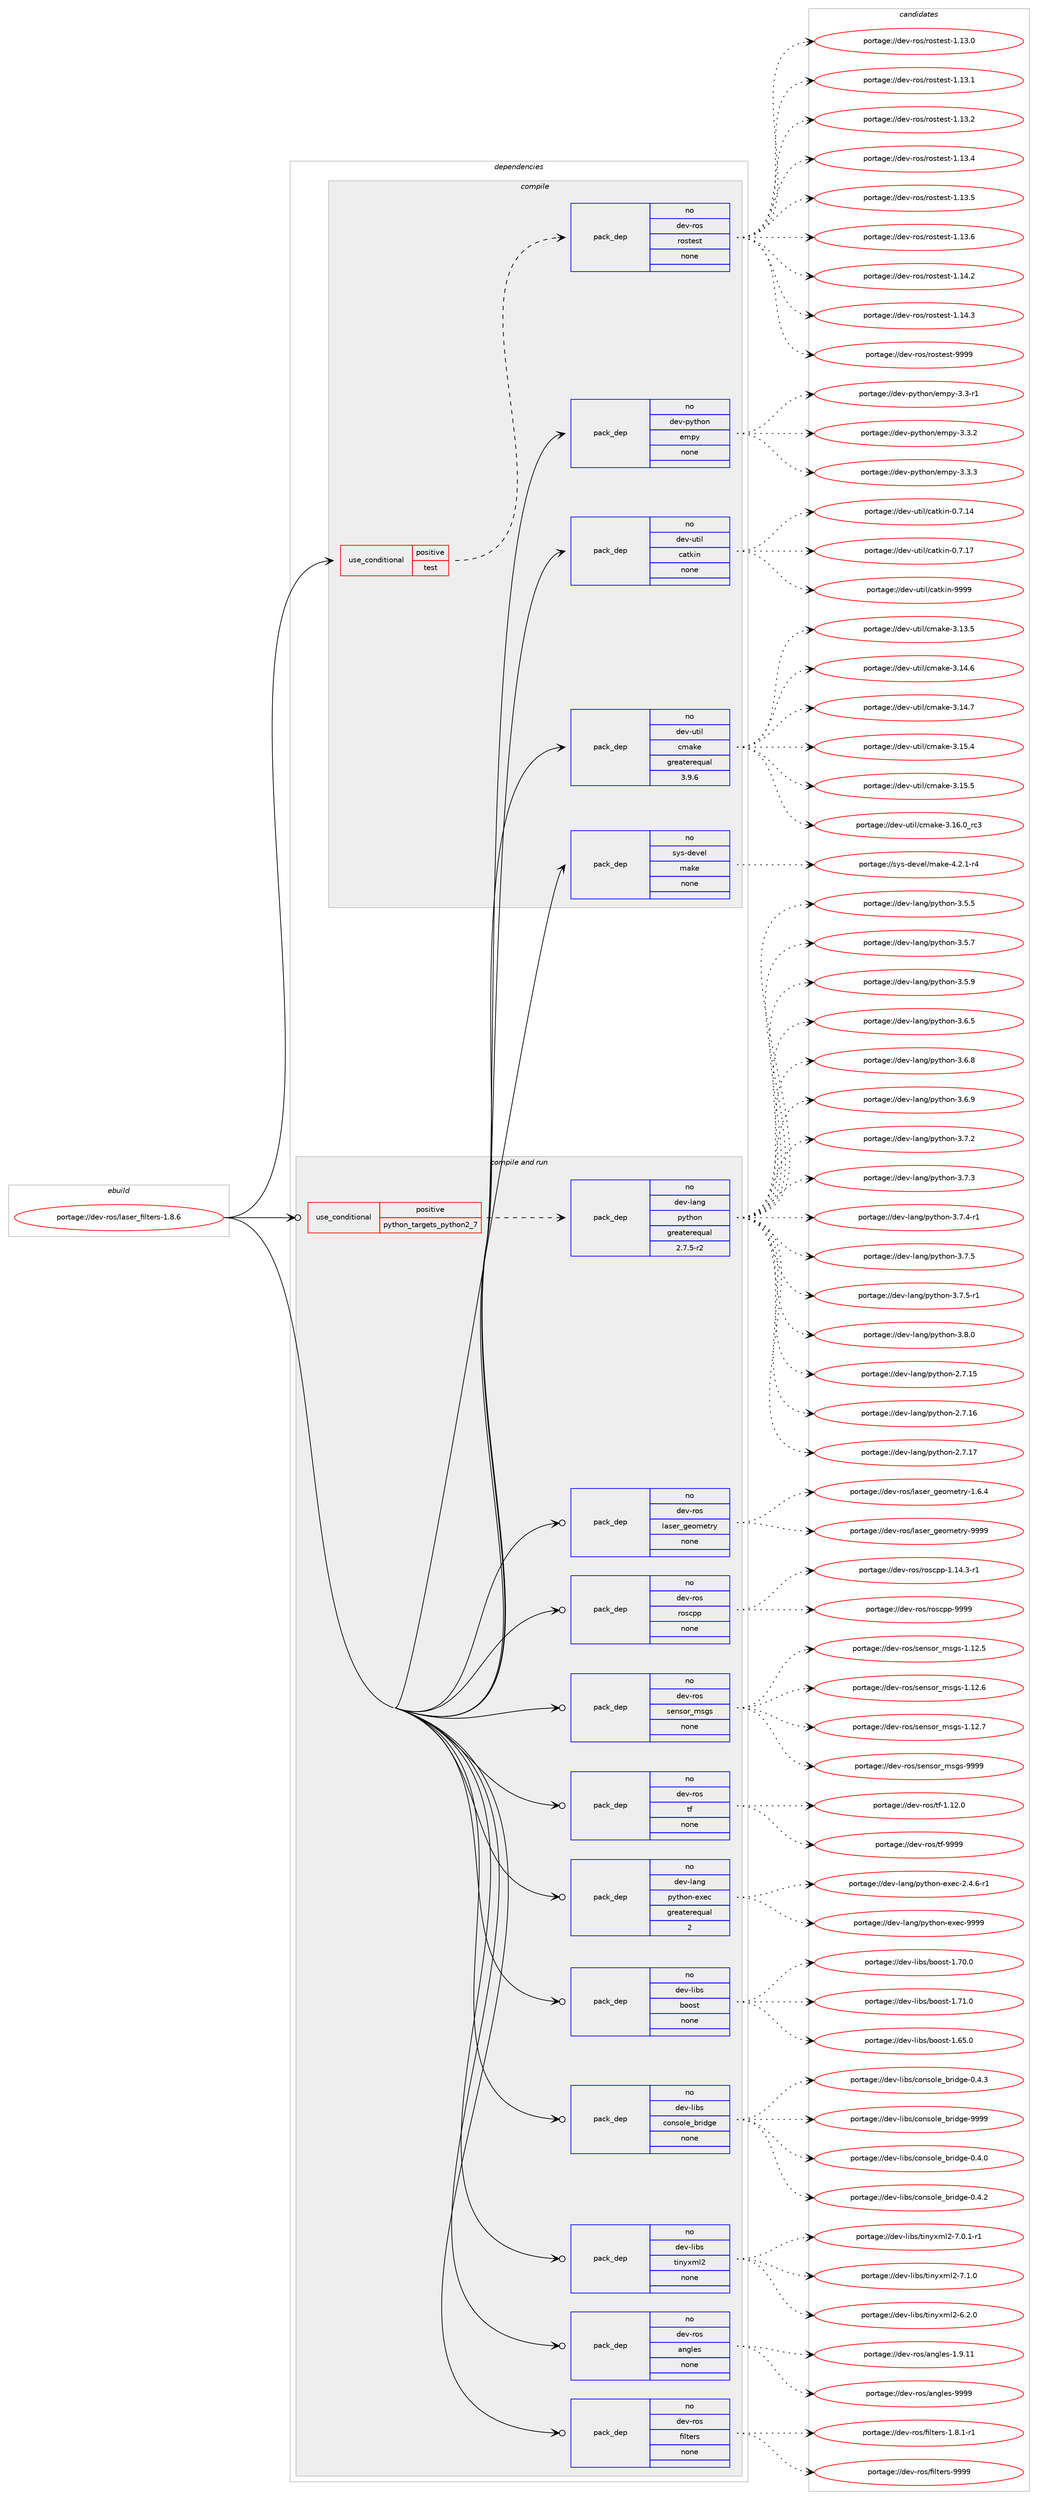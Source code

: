 digraph prolog {

# *************
# Graph options
# *************

newrank=true;
concentrate=true;
compound=true;
graph [rankdir=LR,fontname=Helvetica,fontsize=10,ranksep=1.5];#, ranksep=2.5, nodesep=0.2];
edge  [arrowhead=vee];
node  [fontname=Helvetica,fontsize=10];

# **********
# The ebuild
# **********

subgraph cluster_leftcol {
color=gray;
rank=same;
label=<<i>ebuild</i>>;
id [label="portage://dev-ros/laser_filters-1.8.6", color=red, width=4, href="../dev-ros/laser_filters-1.8.6.svg"];
}

# ****************
# The dependencies
# ****************

subgraph cluster_midcol {
color=gray;
label=<<i>dependencies</i>>;
subgraph cluster_compile {
fillcolor="#eeeeee";
style=filled;
label=<<i>compile</i>>;
subgraph cond43009 {
dependency190408 [label=<<TABLE BORDER="0" CELLBORDER="1" CELLSPACING="0" CELLPADDING="4"><TR><TD ROWSPAN="3" CELLPADDING="10">use_conditional</TD></TR><TR><TD>positive</TD></TR><TR><TD>test</TD></TR></TABLE>>, shape=none, color=red];
subgraph pack143971 {
dependency190409 [label=<<TABLE BORDER="0" CELLBORDER="1" CELLSPACING="0" CELLPADDING="4" WIDTH="220"><TR><TD ROWSPAN="6" CELLPADDING="30">pack_dep</TD></TR><TR><TD WIDTH="110">no</TD></TR><TR><TD>dev-ros</TD></TR><TR><TD>rostest</TD></TR><TR><TD>none</TD></TR><TR><TD></TD></TR></TABLE>>, shape=none, color=blue];
}
dependency190408:e -> dependency190409:w [weight=20,style="dashed",arrowhead="vee"];
}
id:e -> dependency190408:w [weight=20,style="solid",arrowhead="vee"];
subgraph pack143972 {
dependency190410 [label=<<TABLE BORDER="0" CELLBORDER="1" CELLSPACING="0" CELLPADDING="4" WIDTH="220"><TR><TD ROWSPAN="6" CELLPADDING="30">pack_dep</TD></TR><TR><TD WIDTH="110">no</TD></TR><TR><TD>dev-python</TD></TR><TR><TD>empy</TD></TR><TR><TD>none</TD></TR><TR><TD></TD></TR></TABLE>>, shape=none, color=blue];
}
id:e -> dependency190410:w [weight=20,style="solid",arrowhead="vee"];
subgraph pack143973 {
dependency190411 [label=<<TABLE BORDER="0" CELLBORDER="1" CELLSPACING="0" CELLPADDING="4" WIDTH="220"><TR><TD ROWSPAN="6" CELLPADDING="30">pack_dep</TD></TR><TR><TD WIDTH="110">no</TD></TR><TR><TD>dev-util</TD></TR><TR><TD>catkin</TD></TR><TR><TD>none</TD></TR><TR><TD></TD></TR></TABLE>>, shape=none, color=blue];
}
id:e -> dependency190411:w [weight=20,style="solid",arrowhead="vee"];
subgraph pack143974 {
dependency190412 [label=<<TABLE BORDER="0" CELLBORDER="1" CELLSPACING="0" CELLPADDING="4" WIDTH="220"><TR><TD ROWSPAN="6" CELLPADDING="30">pack_dep</TD></TR><TR><TD WIDTH="110">no</TD></TR><TR><TD>dev-util</TD></TR><TR><TD>cmake</TD></TR><TR><TD>greaterequal</TD></TR><TR><TD>3.9.6</TD></TR></TABLE>>, shape=none, color=blue];
}
id:e -> dependency190412:w [weight=20,style="solid",arrowhead="vee"];
subgraph pack143975 {
dependency190413 [label=<<TABLE BORDER="0" CELLBORDER="1" CELLSPACING="0" CELLPADDING="4" WIDTH="220"><TR><TD ROWSPAN="6" CELLPADDING="30">pack_dep</TD></TR><TR><TD WIDTH="110">no</TD></TR><TR><TD>sys-devel</TD></TR><TR><TD>make</TD></TR><TR><TD>none</TD></TR><TR><TD></TD></TR></TABLE>>, shape=none, color=blue];
}
id:e -> dependency190413:w [weight=20,style="solid",arrowhead="vee"];
}
subgraph cluster_compileandrun {
fillcolor="#eeeeee";
style=filled;
label=<<i>compile and run</i>>;
subgraph cond43010 {
dependency190414 [label=<<TABLE BORDER="0" CELLBORDER="1" CELLSPACING="0" CELLPADDING="4"><TR><TD ROWSPAN="3" CELLPADDING="10">use_conditional</TD></TR><TR><TD>positive</TD></TR><TR><TD>python_targets_python2_7</TD></TR></TABLE>>, shape=none, color=red];
subgraph pack143976 {
dependency190415 [label=<<TABLE BORDER="0" CELLBORDER="1" CELLSPACING="0" CELLPADDING="4" WIDTH="220"><TR><TD ROWSPAN="6" CELLPADDING="30">pack_dep</TD></TR><TR><TD WIDTH="110">no</TD></TR><TR><TD>dev-lang</TD></TR><TR><TD>python</TD></TR><TR><TD>greaterequal</TD></TR><TR><TD>2.7.5-r2</TD></TR></TABLE>>, shape=none, color=blue];
}
dependency190414:e -> dependency190415:w [weight=20,style="dashed",arrowhead="vee"];
}
id:e -> dependency190414:w [weight=20,style="solid",arrowhead="odotvee"];
subgraph pack143977 {
dependency190416 [label=<<TABLE BORDER="0" CELLBORDER="1" CELLSPACING="0" CELLPADDING="4" WIDTH="220"><TR><TD ROWSPAN="6" CELLPADDING="30">pack_dep</TD></TR><TR><TD WIDTH="110">no</TD></TR><TR><TD>dev-lang</TD></TR><TR><TD>python-exec</TD></TR><TR><TD>greaterequal</TD></TR><TR><TD>2</TD></TR></TABLE>>, shape=none, color=blue];
}
id:e -> dependency190416:w [weight=20,style="solid",arrowhead="odotvee"];
subgraph pack143978 {
dependency190417 [label=<<TABLE BORDER="0" CELLBORDER="1" CELLSPACING="0" CELLPADDING="4" WIDTH="220"><TR><TD ROWSPAN="6" CELLPADDING="30">pack_dep</TD></TR><TR><TD WIDTH="110">no</TD></TR><TR><TD>dev-libs</TD></TR><TR><TD>boost</TD></TR><TR><TD>none</TD></TR><TR><TD></TD></TR></TABLE>>, shape=none, color=blue];
}
id:e -> dependency190417:w [weight=20,style="solid",arrowhead="odotvee"];
subgraph pack143979 {
dependency190418 [label=<<TABLE BORDER="0" CELLBORDER="1" CELLSPACING="0" CELLPADDING="4" WIDTH="220"><TR><TD ROWSPAN="6" CELLPADDING="30">pack_dep</TD></TR><TR><TD WIDTH="110">no</TD></TR><TR><TD>dev-libs</TD></TR><TR><TD>console_bridge</TD></TR><TR><TD>none</TD></TR><TR><TD></TD></TR></TABLE>>, shape=none, color=blue];
}
id:e -> dependency190418:w [weight=20,style="solid",arrowhead="odotvee"];
subgraph pack143980 {
dependency190419 [label=<<TABLE BORDER="0" CELLBORDER="1" CELLSPACING="0" CELLPADDING="4" WIDTH="220"><TR><TD ROWSPAN="6" CELLPADDING="30">pack_dep</TD></TR><TR><TD WIDTH="110">no</TD></TR><TR><TD>dev-libs</TD></TR><TR><TD>tinyxml2</TD></TR><TR><TD>none</TD></TR><TR><TD></TD></TR></TABLE>>, shape=none, color=blue];
}
id:e -> dependency190419:w [weight=20,style="solid",arrowhead="odotvee"];
subgraph pack143981 {
dependency190420 [label=<<TABLE BORDER="0" CELLBORDER="1" CELLSPACING="0" CELLPADDING="4" WIDTH="220"><TR><TD ROWSPAN="6" CELLPADDING="30">pack_dep</TD></TR><TR><TD WIDTH="110">no</TD></TR><TR><TD>dev-ros</TD></TR><TR><TD>angles</TD></TR><TR><TD>none</TD></TR><TR><TD></TD></TR></TABLE>>, shape=none, color=blue];
}
id:e -> dependency190420:w [weight=20,style="solid",arrowhead="odotvee"];
subgraph pack143982 {
dependency190421 [label=<<TABLE BORDER="0" CELLBORDER="1" CELLSPACING="0" CELLPADDING="4" WIDTH="220"><TR><TD ROWSPAN="6" CELLPADDING="30">pack_dep</TD></TR><TR><TD WIDTH="110">no</TD></TR><TR><TD>dev-ros</TD></TR><TR><TD>filters</TD></TR><TR><TD>none</TD></TR><TR><TD></TD></TR></TABLE>>, shape=none, color=blue];
}
id:e -> dependency190421:w [weight=20,style="solid",arrowhead="odotvee"];
subgraph pack143983 {
dependency190422 [label=<<TABLE BORDER="0" CELLBORDER="1" CELLSPACING="0" CELLPADDING="4" WIDTH="220"><TR><TD ROWSPAN="6" CELLPADDING="30">pack_dep</TD></TR><TR><TD WIDTH="110">no</TD></TR><TR><TD>dev-ros</TD></TR><TR><TD>laser_geometry</TD></TR><TR><TD>none</TD></TR><TR><TD></TD></TR></TABLE>>, shape=none, color=blue];
}
id:e -> dependency190422:w [weight=20,style="solid",arrowhead="odotvee"];
subgraph pack143984 {
dependency190423 [label=<<TABLE BORDER="0" CELLBORDER="1" CELLSPACING="0" CELLPADDING="4" WIDTH="220"><TR><TD ROWSPAN="6" CELLPADDING="30">pack_dep</TD></TR><TR><TD WIDTH="110">no</TD></TR><TR><TD>dev-ros</TD></TR><TR><TD>roscpp</TD></TR><TR><TD>none</TD></TR><TR><TD></TD></TR></TABLE>>, shape=none, color=blue];
}
id:e -> dependency190423:w [weight=20,style="solid",arrowhead="odotvee"];
subgraph pack143985 {
dependency190424 [label=<<TABLE BORDER="0" CELLBORDER="1" CELLSPACING="0" CELLPADDING="4" WIDTH="220"><TR><TD ROWSPAN="6" CELLPADDING="30">pack_dep</TD></TR><TR><TD WIDTH="110">no</TD></TR><TR><TD>dev-ros</TD></TR><TR><TD>sensor_msgs</TD></TR><TR><TD>none</TD></TR><TR><TD></TD></TR></TABLE>>, shape=none, color=blue];
}
id:e -> dependency190424:w [weight=20,style="solid",arrowhead="odotvee"];
subgraph pack143986 {
dependency190425 [label=<<TABLE BORDER="0" CELLBORDER="1" CELLSPACING="0" CELLPADDING="4" WIDTH="220"><TR><TD ROWSPAN="6" CELLPADDING="30">pack_dep</TD></TR><TR><TD WIDTH="110">no</TD></TR><TR><TD>dev-ros</TD></TR><TR><TD>tf</TD></TR><TR><TD>none</TD></TR><TR><TD></TD></TR></TABLE>>, shape=none, color=blue];
}
id:e -> dependency190425:w [weight=20,style="solid",arrowhead="odotvee"];
}
subgraph cluster_run {
fillcolor="#eeeeee";
style=filled;
label=<<i>run</i>>;
}
}

# **************
# The candidates
# **************

subgraph cluster_choices {
rank=same;
color=gray;
label=<<i>candidates</i>>;

subgraph choice143971 {
color=black;
nodesep=1;
choiceportage100101118451141111154711411111511610111511645494649514648 [label="portage://dev-ros/rostest-1.13.0", color=red, width=4,href="../dev-ros/rostest-1.13.0.svg"];
choiceportage100101118451141111154711411111511610111511645494649514649 [label="portage://dev-ros/rostest-1.13.1", color=red, width=4,href="../dev-ros/rostest-1.13.1.svg"];
choiceportage100101118451141111154711411111511610111511645494649514650 [label="portage://dev-ros/rostest-1.13.2", color=red, width=4,href="../dev-ros/rostest-1.13.2.svg"];
choiceportage100101118451141111154711411111511610111511645494649514652 [label="portage://dev-ros/rostest-1.13.4", color=red, width=4,href="../dev-ros/rostest-1.13.4.svg"];
choiceportage100101118451141111154711411111511610111511645494649514653 [label="portage://dev-ros/rostest-1.13.5", color=red, width=4,href="../dev-ros/rostest-1.13.5.svg"];
choiceportage100101118451141111154711411111511610111511645494649514654 [label="portage://dev-ros/rostest-1.13.6", color=red, width=4,href="../dev-ros/rostest-1.13.6.svg"];
choiceportage100101118451141111154711411111511610111511645494649524650 [label="portage://dev-ros/rostest-1.14.2", color=red, width=4,href="../dev-ros/rostest-1.14.2.svg"];
choiceportage100101118451141111154711411111511610111511645494649524651 [label="portage://dev-ros/rostest-1.14.3", color=red, width=4,href="../dev-ros/rostest-1.14.3.svg"];
choiceportage10010111845114111115471141111151161011151164557575757 [label="portage://dev-ros/rostest-9999", color=red, width=4,href="../dev-ros/rostest-9999.svg"];
dependency190409:e -> choiceportage100101118451141111154711411111511610111511645494649514648:w [style=dotted,weight="100"];
dependency190409:e -> choiceportage100101118451141111154711411111511610111511645494649514649:w [style=dotted,weight="100"];
dependency190409:e -> choiceportage100101118451141111154711411111511610111511645494649514650:w [style=dotted,weight="100"];
dependency190409:e -> choiceportage100101118451141111154711411111511610111511645494649514652:w [style=dotted,weight="100"];
dependency190409:e -> choiceportage100101118451141111154711411111511610111511645494649514653:w [style=dotted,weight="100"];
dependency190409:e -> choiceportage100101118451141111154711411111511610111511645494649514654:w [style=dotted,weight="100"];
dependency190409:e -> choiceportage100101118451141111154711411111511610111511645494649524650:w [style=dotted,weight="100"];
dependency190409:e -> choiceportage100101118451141111154711411111511610111511645494649524651:w [style=dotted,weight="100"];
dependency190409:e -> choiceportage10010111845114111115471141111151161011151164557575757:w [style=dotted,weight="100"];
}
subgraph choice143972 {
color=black;
nodesep=1;
choiceportage1001011184511212111610411111047101109112121455146514511449 [label="portage://dev-python/empy-3.3-r1", color=red, width=4,href="../dev-python/empy-3.3-r1.svg"];
choiceportage1001011184511212111610411111047101109112121455146514650 [label="portage://dev-python/empy-3.3.2", color=red, width=4,href="../dev-python/empy-3.3.2.svg"];
choiceportage1001011184511212111610411111047101109112121455146514651 [label="portage://dev-python/empy-3.3.3", color=red, width=4,href="../dev-python/empy-3.3.3.svg"];
dependency190410:e -> choiceportage1001011184511212111610411111047101109112121455146514511449:w [style=dotted,weight="100"];
dependency190410:e -> choiceportage1001011184511212111610411111047101109112121455146514650:w [style=dotted,weight="100"];
dependency190410:e -> choiceportage1001011184511212111610411111047101109112121455146514651:w [style=dotted,weight="100"];
}
subgraph choice143973 {
color=black;
nodesep=1;
choiceportage1001011184511711610510847999711610710511045484655464952 [label="portage://dev-util/catkin-0.7.14", color=red, width=4,href="../dev-util/catkin-0.7.14.svg"];
choiceportage1001011184511711610510847999711610710511045484655464955 [label="portage://dev-util/catkin-0.7.17", color=red, width=4,href="../dev-util/catkin-0.7.17.svg"];
choiceportage100101118451171161051084799971161071051104557575757 [label="portage://dev-util/catkin-9999", color=red, width=4,href="../dev-util/catkin-9999.svg"];
dependency190411:e -> choiceportage1001011184511711610510847999711610710511045484655464952:w [style=dotted,weight="100"];
dependency190411:e -> choiceportage1001011184511711610510847999711610710511045484655464955:w [style=dotted,weight="100"];
dependency190411:e -> choiceportage100101118451171161051084799971161071051104557575757:w [style=dotted,weight="100"];
}
subgraph choice143974 {
color=black;
nodesep=1;
choiceportage1001011184511711610510847991099710710145514649514653 [label="portage://dev-util/cmake-3.13.5", color=red, width=4,href="../dev-util/cmake-3.13.5.svg"];
choiceportage1001011184511711610510847991099710710145514649524654 [label="portage://dev-util/cmake-3.14.6", color=red, width=4,href="../dev-util/cmake-3.14.6.svg"];
choiceportage1001011184511711610510847991099710710145514649524655 [label="portage://dev-util/cmake-3.14.7", color=red, width=4,href="../dev-util/cmake-3.14.7.svg"];
choiceportage1001011184511711610510847991099710710145514649534652 [label="portage://dev-util/cmake-3.15.4", color=red, width=4,href="../dev-util/cmake-3.15.4.svg"];
choiceportage1001011184511711610510847991099710710145514649534653 [label="portage://dev-util/cmake-3.15.5", color=red, width=4,href="../dev-util/cmake-3.15.5.svg"];
choiceportage1001011184511711610510847991099710710145514649544648951149951 [label="portage://dev-util/cmake-3.16.0_rc3", color=red, width=4,href="../dev-util/cmake-3.16.0_rc3.svg"];
dependency190412:e -> choiceportage1001011184511711610510847991099710710145514649514653:w [style=dotted,weight="100"];
dependency190412:e -> choiceportage1001011184511711610510847991099710710145514649524654:w [style=dotted,weight="100"];
dependency190412:e -> choiceportage1001011184511711610510847991099710710145514649524655:w [style=dotted,weight="100"];
dependency190412:e -> choiceportage1001011184511711610510847991099710710145514649534652:w [style=dotted,weight="100"];
dependency190412:e -> choiceportage1001011184511711610510847991099710710145514649534653:w [style=dotted,weight="100"];
dependency190412:e -> choiceportage1001011184511711610510847991099710710145514649544648951149951:w [style=dotted,weight="100"];
}
subgraph choice143975 {
color=black;
nodesep=1;
choiceportage1151211154510010111810110847109971071014552465046494511452 [label="portage://sys-devel/make-4.2.1-r4", color=red, width=4,href="../sys-devel/make-4.2.1-r4.svg"];
dependency190413:e -> choiceportage1151211154510010111810110847109971071014552465046494511452:w [style=dotted,weight="100"];
}
subgraph choice143976 {
color=black;
nodesep=1;
choiceportage10010111845108971101034711212111610411111045504655464953 [label="portage://dev-lang/python-2.7.15", color=red, width=4,href="../dev-lang/python-2.7.15.svg"];
choiceportage10010111845108971101034711212111610411111045504655464954 [label="portage://dev-lang/python-2.7.16", color=red, width=4,href="../dev-lang/python-2.7.16.svg"];
choiceportage10010111845108971101034711212111610411111045504655464955 [label="portage://dev-lang/python-2.7.17", color=red, width=4,href="../dev-lang/python-2.7.17.svg"];
choiceportage100101118451089711010347112121116104111110455146534653 [label="portage://dev-lang/python-3.5.5", color=red, width=4,href="../dev-lang/python-3.5.5.svg"];
choiceportage100101118451089711010347112121116104111110455146534655 [label="portage://dev-lang/python-3.5.7", color=red, width=4,href="../dev-lang/python-3.5.7.svg"];
choiceportage100101118451089711010347112121116104111110455146534657 [label="portage://dev-lang/python-3.5.9", color=red, width=4,href="../dev-lang/python-3.5.9.svg"];
choiceportage100101118451089711010347112121116104111110455146544653 [label="portage://dev-lang/python-3.6.5", color=red, width=4,href="../dev-lang/python-3.6.5.svg"];
choiceportage100101118451089711010347112121116104111110455146544656 [label="portage://dev-lang/python-3.6.8", color=red, width=4,href="../dev-lang/python-3.6.8.svg"];
choiceportage100101118451089711010347112121116104111110455146544657 [label="portage://dev-lang/python-3.6.9", color=red, width=4,href="../dev-lang/python-3.6.9.svg"];
choiceportage100101118451089711010347112121116104111110455146554650 [label="portage://dev-lang/python-3.7.2", color=red, width=4,href="../dev-lang/python-3.7.2.svg"];
choiceportage100101118451089711010347112121116104111110455146554651 [label="portage://dev-lang/python-3.7.3", color=red, width=4,href="../dev-lang/python-3.7.3.svg"];
choiceportage1001011184510897110103471121211161041111104551465546524511449 [label="portage://dev-lang/python-3.7.4-r1", color=red, width=4,href="../dev-lang/python-3.7.4-r1.svg"];
choiceportage100101118451089711010347112121116104111110455146554653 [label="portage://dev-lang/python-3.7.5", color=red, width=4,href="../dev-lang/python-3.7.5.svg"];
choiceportage1001011184510897110103471121211161041111104551465546534511449 [label="portage://dev-lang/python-3.7.5-r1", color=red, width=4,href="../dev-lang/python-3.7.5-r1.svg"];
choiceportage100101118451089711010347112121116104111110455146564648 [label="portage://dev-lang/python-3.8.0", color=red, width=4,href="../dev-lang/python-3.8.0.svg"];
dependency190415:e -> choiceportage10010111845108971101034711212111610411111045504655464953:w [style=dotted,weight="100"];
dependency190415:e -> choiceportage10010111845108971101034711212111610411111045504655464954:w [style=dotted,weight="100"];
dependency190415:e -> choiceportage10010111845108971101034711212111610411111045504655464955:w [style=dotted,weight="100"];
dependency190415:e -> choiceportage100101118451089711010347112121116104111110455146534653:w [style=dotted,weight="100"];
dependency190415:e -> choiceportage100101118451089711010347112121116104111110455146534655:w [style=dotted,weight="100"];
dependency190415:e -> choiceportage100101118451089711010347112121116104111110455146534657:w [style=dotted,weight="100"];
dependency190415:e -> choiceportage100101118451089711010347112121116104111110455146544653:w [style=dotted,weight="100"];
dependency190415:e -> choiceportage100101118451089711010347112121116104111110455146544656:w [style=dotted,weight="100"];
dependency190415:e -> choiceportage100101118451089711010347112121116104111110455146544657:w [style=dotted,weight="100"];
dependency190415:e -> choiceportage100101118451089711010347112121116104111110455146554650:w [style=dotted,weight="100"];
dependency190415:e -> choiceportage100101118451089711010347112121116104111110455146554651:w [style=dotted,weight="100"];
dependency190415:e -> choiceportage1001011184510897110103471121211161041111104551465546524511449:w [style=dotted,weight="100"];
dependency190415:e -> choiceportage100101118451089711010347112121116104111110455146554653:w [style=dotted,weight="100"];
dependency190415:e -> choiceportage1001011184510897110103471121211161041111104551465546534511449:w [style=dotted,weight="100"];
dependency190415:e -> choiceportage100101118451089711010347112121116104111110455146564648:w [style=dotted,weight="100"];
}
subgraph choice143977 {
color=black;
nodesep=1;
choiceportage10010111845108971101034711212111610411111045101120101994550465246544511449 [label="portage://dev-lang/python-exec-2.4.6-r1", color=red, width=4,href="../dev-lang/python-exec-2.4.6-r1.svg"];
choiceportage10010111845108971101034711212111610411111045101120101994557575757 [label="portage://dev-lang/python-exec-9999", color=red, width=4,href="../dev-lang/python-exec-9999.svg"];
dependency190416:e -> choiceportage10010111845108971101034711212111610411111045101120101994550465246544511449:w [style=dotted,weight="100"];
dependency190416:e -> choiceportage10010111845108971101034711212111610411111045101120101994557575757:w [style=dotted,weight="100"];
}
subgraph choice143978 {
color=black;
nodesep=1;
choiceportage1001011184510810598115479811111111511645494654534648 [label="portage://dev-libs/boost-1.65.0", color=red, width=4,href="../dev-libs/boost-1.65.0.svg"];
choiceportage1001011184510810598115479811111111511645494655484648 [label="portage://dev-libs/boost-1.70.0", color=red, width=4,href="../dev-libs/boost-1.70.0.svg"];
choiceportage1001011184510810598115479811111111511645494655494648 [label="portage://dev-libs/boost-1.71.0", color=red, width=4,href="../dev-libs/boost-1.71.0.svg"];
dependency190417:e -> choiceportage1001011184510810598115479811111111511645494654534648:w [style=dotted,weight="100"];
dependency190417:e -> choiceportage1001011184510810598115479811111111511645494655484648:w [style=dotted,weight="100"];
dependency190417:e -> choiceportage1001011184510810598115479811111111511645494655494648:w [style=dotted,weight="100"];
}
subgraph choice143979 {
color=black;
nodesep=1;
choiceportage100101118451081059811547991111101151111081019598114105100103101454846524648 [label="portage://dev-libs/console_bridge-0.4.0", color=red, width=4,href="../dev-libs/console_bridge-0.4.0.svg"];
choiceportage100101118451081059811547991111101151111081019598114105100103101454846524650 [label="portage://dev-libs/console_bridge-0.4.2", color=red, width=4,href="../dev-libs/console_bridge-0.4.2.svg"];
choiceportage100101118451081059811547991111101151111081019598114105100103101454846524651 [label="portage://dev-libs/console_bridge-0.4.3", color=red, width=4,href="../dev-libs/console_bridge-0.4.3.svg"];
choiceportage1001011184510810598115479911111011511110810195981141051001031014557575757 [label="portage://dev-libs/console_bridge-9999", color=red, width=4,href="../dev-libs/console_bridge-9999.svg"];
dependency190418:e -> choiceportage100101118451081059811547991111101151111081019598114105100103101454846524648:w [style=dotted,weight="100"];
dependency190418:e -> choiceportage100101118451081059811547991111101151111081019598114105100103101454846524650:w [style=dotted,weight="100"];
dependency190418:e -> choiceportage100101118451081059811547991111101151111081019598114105100103101454846524651:w [style=dotted,weight="100"];
dependency190418:e -> choiceportage1001011184510810598115479911111011511110810195981141051001031014557575757:w [style=dotted,weight="100"];
}
subgraph choice143980 {
color=black;
nodesep=1;
choiceportage10010111845108105981154711610511012112010910850455446504648 [label="portage://dev-libs/tinyxml2-6.2.0", color=red, width=4,href="../dev-libs/tinyxml2-6.2.0.svg"];
choiceportage100101118451081059811547116105110121120109108504555464846494511449 [label="portage://dev-libs/tinyxml2-7.0.1-r1", color=red, width=4,href="../dev-libs/tinyxml2-7.0.1-r1.svg"];
choiceportage10010111845108105981154711610511012112010910850455546494648 [label="portage://dev-libs/tinyxml2-7.1.0", color=red, width=4,href="../dev-libs/tinyxml2-7.1.0.svg"];
dependency190419:e -> choiceportage10010111845108105981154711610511012112010910850455446504648:w [style=dotted,weight="100"];
dependency190419:e -> choiceportage100101118451081059811547116105110121120109108504555464846494511449:w [style=dotted,weight="100"];
dependency190419:e -> choiceportage10010111845108105981154711610511012112010910850455546494648:w [style=dotted,weight="100"];
}
subgraph choice143981 {
color=black;
nodesep=1;
choiceportage10010111845114111115479711010310810111545494657464949 [label="portage://dev-ros/angles-1.9.11", color=red, width=4,href="../dev-ros/angles-1.9.11.svg"];
choiceportage1001011184511411111547971101031081011154557575757 [label="portage://dev-ros/angles-9999", color=red, width=4,href="../dev-ros/angles-9999.svg"];
dependency190420:e -> choiceportage10010111845114111115479711010310810111545494657464949:w [style=dotted,weight="100"];
dependency190420:e -> choiceportage1001011184511411111547971101031081011154557575757:w [style=dotted,weight="100"];
}
subgraph choice143982 {
color=black;
nodesep=1;
choiceportage10010111845114111115471021051081161011141154549465646494511449 [label="portage://dev-ros/filters-1.8.1-r1", color=red, width=4,href="../dev-ros/filters-1.8.1-r1.svg"];
choiceportage10010111845114111115471021051081161011141154557575757 [label="portage://dev-ros/filters-9999", color=red, width=4,href="../dev-ros/filters-9999.svg"];
dependency190421:e -> choiceportage10010111845114111115471021051081161011141154549465646494511449:w [style=dotted,weight="100"];
dependency190421:e -> choiceportage10010111845114111115471021051081161011141154557575757:w [style=dotted,weight="100"];
}
subgraph choice143983 {
color=black;
nodesep=1;
choiceportage10010111845114111115471089711510111495103101111109101116114121454946544652 [label="portage://dev-ros/laser_geometry-1.6.4", color=red, width=4,href="../dev-ros/laser_geometry-1.6.4.svg"];
choiceportage100101118451141111154710897115101114951031011111091011161141214557575757 [label="portage://dev-ros/laser_geometry-9999", color=red, width=4,href="../dev-ros/laser_geometry-9999.svg"];
dependency190422:e -> choiceportage10010111845114111115471089711510111495103101111109101116114121454946544652:w [style=dotted,weight="100"];
dependency190422:e -> choiceportage100101118451141111154710897115101114951031011111091011161141214557575757:w [style=dotted,weight="100"];
}
subgraph choice143984 {
color=black;
nodesep=1;
choiceportage100101118451141111154711411111599112112454946495246514511449 [label="portage://dev-ros/roscpp-1.14.3-r1", color=red, width=4,href="../dev-ros/roscpp-1.14.3-r1.svg"];
choiceportage1001011184511411111547114111115991121124557575757 [label="portage://dev-ros/roscpp-9999", color=red, width=4,href="../dev-ros/roscpp-9999.svg"];
dependency190423:e -> choiceportage100101118451141111154711411111599112112454946495246514511449:w [style=dotted,weight="100"];
dependency190423:e -> choiceportage1001011184511411111547114111115991121124557575757:w [style=dotted,weight="100"];
}
subgraph choice143985 {
color=black;
nodesep=1;
choiceportage10010111845114111115471151011101151111149510911510311545494649504653 [label="portage://dev-ros/sensor_msgs-1.12.5", color=red, width=4,href="../dev-ros/sensor_msgs-1.12.5.svg"];
choiceportage10010111845114111115471151011101151111149510911510311545494649504654 [label="portage://dev-ros/sensor_msgs-1.12.6", color=red, width=4,href="../dev-ros/sensor_msgs-1.12.6.svg"];
choiceportage10010111845114111115471151011101151111149510911510311545494649504655 [label="portage://dev-ros/sensor_msgs-1.12.7", color=red, width=4,href="../dev-ros/sensor_msgs-1.12.7.svg"];
choiceportage1001011184511411111547115101110115111114951091151031154557575757 [label="portage://dev-ros/sensor_msgs-9999", color=red, width=4,href="../dev-ros/sensor_msgs-9999.svg"];
dependency190424:e -> choiceportage10010111845114111115471151011101151111149510911510311545494649504653:w [style=dotted,weight="100"];
dependency190424:e -> choiceportage10010111845114111115471151011101151111149510911510311545494649504654:w [style=dotted,weight="100"];
dependency190424:e -> choiceportage10010111845114111115471151011101151111149510911510311545494649504655:w [style=dotted,weight="100"];
dependency190424:e -> choiceportage1001011184511411111547115101110115111114951091151031154557575757:w [style=dotted,weight="100"];
}
subgraph choice143986 {
color=black;
nodesep=1;
choiceportage100101118451141111154711610245494649504648 [label="portage://dev-ros/tf-1.12.0", color=red, width=4,href="../dev-ros/tf-1.12.0.svg"];
choiceportage10010111845114111115471161024557575757 [label="portage://dev-ros/tf-9999", color=red, width=4,href="../dev-ros/tf-9999.svg"];
dependency190425:e -> choiceportage100101118451141111154711610245494649504648:w [style=dotted,weight="100"];
dependency190425:e -> choiceportage10010111845114111115471161024557575757:w [style=dotted,weight="100"];
}
}

}
